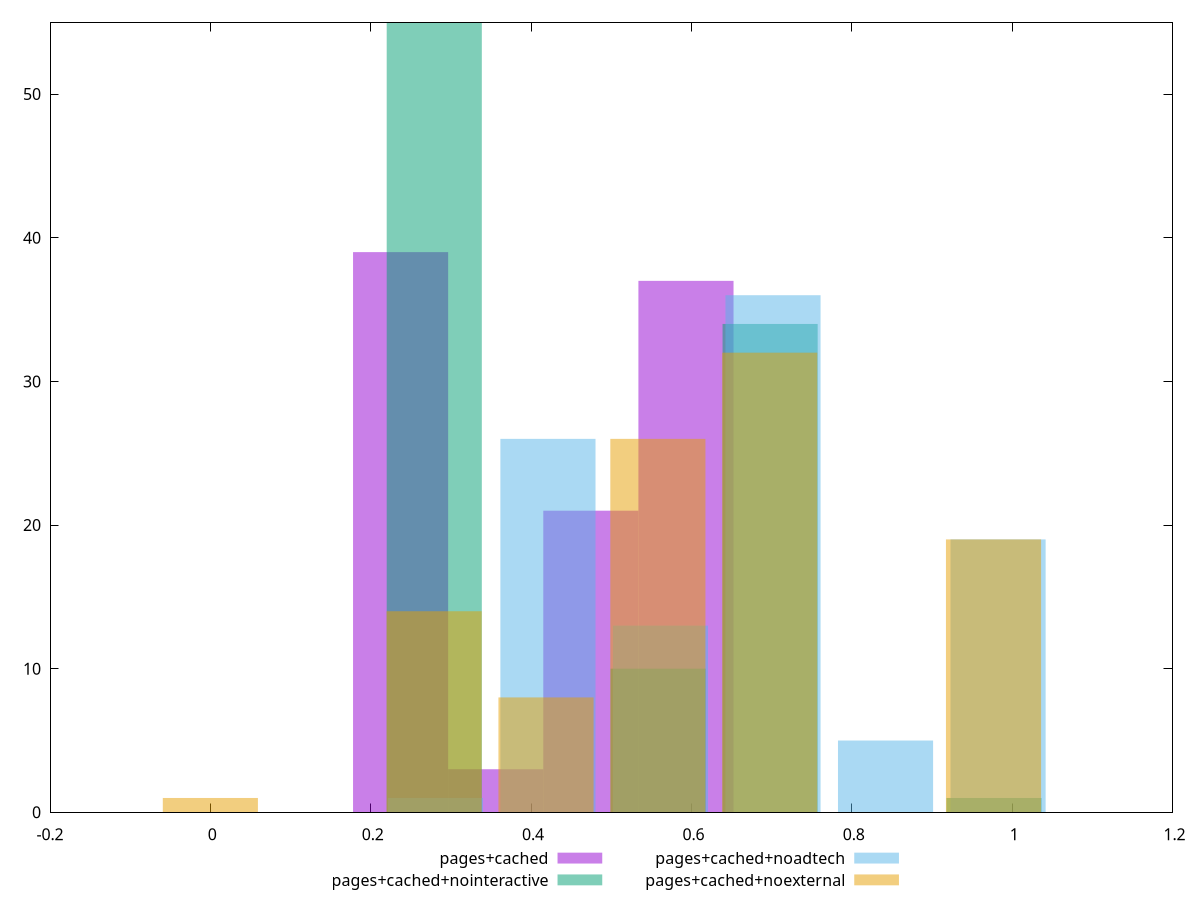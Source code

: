 $_pagesCached <<EOF
0.23727557388945916 39
0.5931889347236479 37
0.4745511477789183 21
0.35591336083418873 3
EOF
$_pagesCachedNointeractive <<EOF
0.2792523323123522 55
0.5585046646247044 10
0.6981308307808805 34
0.9773831630932327 1
EOF
$_pagesCachedNoadtech <<EOF
0.7017462814937457 36
0.4210477688962474 26
0.8420955377924948 5
0.982444794091244 19
0.5613970251949966 13
0.2806985125974983 1
EOF
$_pagesCachedNoexternal <<EOF
0.2790763793884207 14
0.6976909484710518 32
0.5581527587768415 26
0.9767673278594725 19
0.41861456908263106 8
0 1
EOF
set key outside below
set terminal pngcairo
set output "report_00005_2020-11-02T22-26-11.212Z/cumulative-layout-shift/cumulative-layout-shift_pages+cached_pages+cached+nointeractive_pages+cached+noadtech_pages+cached+noexternal+hist.png"
set boxwidth 0.11863778694472958
set style fill transparent solid 0.5 noborder
set yrange [0:55]
plot $_pagesCached title "pages+cached" with boxes ,$_pagesCachedNointeractive title "pages+cached+nointeractive" with boxes ,$_pagesCachedNoadtech title "pages+cached+noadtech" with boxes ,$_pagesCachedNoexternal title "pages+cached+noexternal" with boxes ,